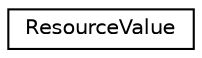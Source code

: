 digraph "Graphical Class Hierarchy"
{
  edge [fontname="Helvetica",fontsize="10",labelfontname="Helvetica",labelfontsize="10"];
  node [fontname="Helvetica",fontsize="10",shape=record];
  rankdir="LR";
  Node1 [label="ResourceValue",height=0.2,width=0.4,color="black", fillcolor="white", style="filled",URL="$structResourceValue.html"];
}
